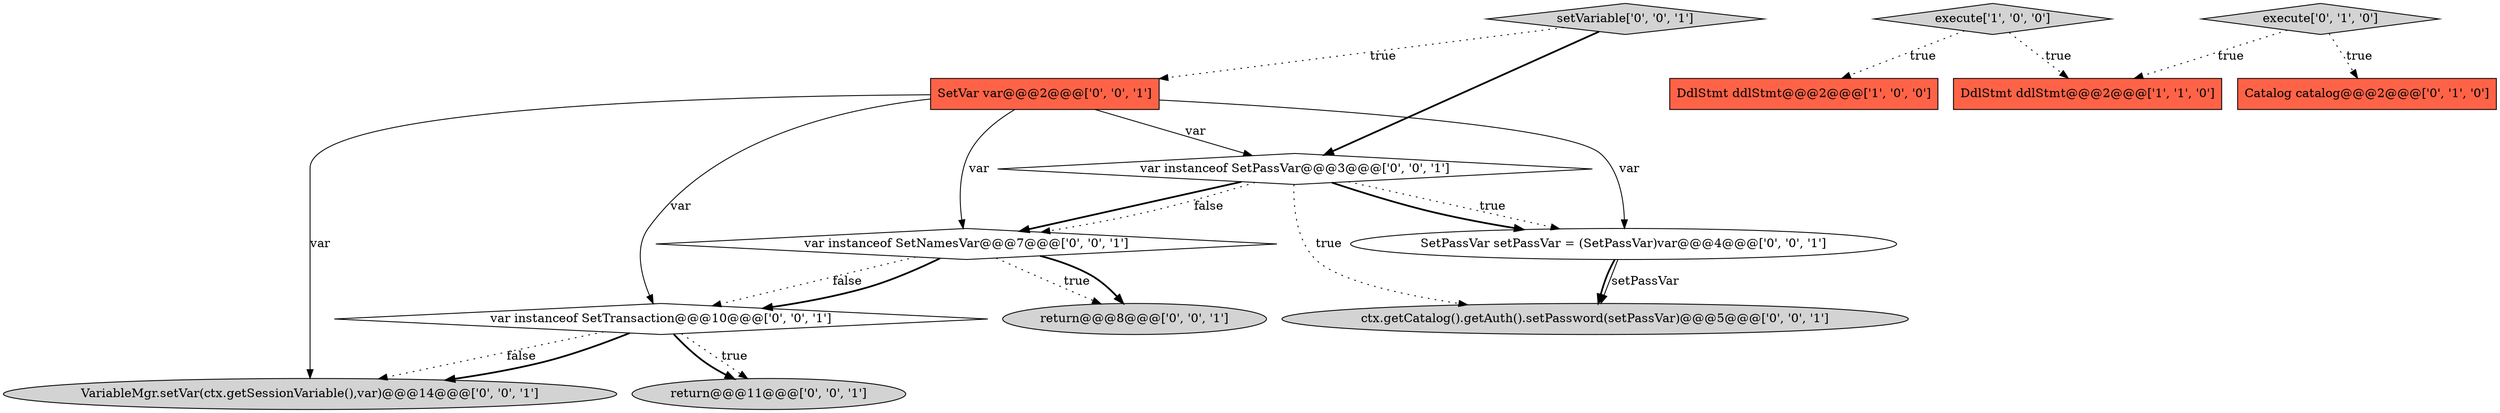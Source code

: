 digraph {
7 [style = filled, label = "VariableMgr.setVar(ctx.getSessionVariable(),var)@@@14@@@['0', '0', '1']", fillcolor = lightgray, shape = ellipse image = "AAA0AAABBB3BBB"];
1 [style = filled, label = "execute['1', '0', '0']", fillcolor = lightgray, shape = diamond image = "AAA0AAABBB1BBB"];
13 [style = filled, label = "var instanceof SetPassVar@@@3@@@['0', '0', '1']", fillcolor = white, shape = diamond image = "AAA0AAABBB3BBB"];
9 [style = filled, label = "var instanceof SetTransaction@@@10@@@['0', '0', '1']", fillcolor = white, shape = diamond image = "AAA0AAABBB3BBB"];
12 [style = filled, label = "SetVar var@@@2@@@['0', '0', '1']", fillcolor = tomato, shape = box image = "AAA0AAABBB3BBB"];
2 [style = filled, label = "DdlStmt ddlStmt@@@2@@@['1', '1', '0']", fillcolor = tomato, shape = box image = "AAA0AAABBB1BBB"];
6 [style = filled, label = "return@@@8@@@['0', '0', '1']", fillcolor = lightgray, shape = ellipse image = "AAA0AAABBB3BBB"];
4 [style = filled, label = "execute['0', '1', '0']", fillcolor = lightgray, shape = diamond image = "AAA0AAABBB2BBB"];
10 [style = filled, label = "setVariable['0', '0', '1']", fillcolor = lightgray, shape = diamond image = "AAA0AAABBB3BBB"];
11 [style = filled, label = "ctx.getCatalog().getAuth().setPassword(setPassVar)@@@5@@@['0', '0', '1']", fillcolor = lightgray, shape = ellipse image = "AAA0AAABBB3BBB"];
0 [style = filled, label = "DdlStmt ddlStmt@@@2@@@['1', '0', '0']", fillcolor = tomato, shape = box image = "AAA0AAABBB1BBB"];
3 [style = filled, label = "Catalog catalog@@@2@@@['0', '1', '0']", fillcolor = tomato, shape = box image = "AAA0AAABBB2BBB"];
14 [style = filled, label = "var instanceof SetNamesVar@@@7@@@['0', '0', '1']", fillcolor = white, shape = diamond image = "AAA0AAABBB3BBB"];
8 [style = filled, label = "return@@@11@@@['0', '0', '1']", fillcolor = lightgray, shape = ellipse image = "AAA0AAABBB3BBB"];
5 [style = filled, label = "SetPassVar setPassVar = (SetPassVar)var@@@4@@@['0', '0', '1']", fillcolor = white, shape = ellipse image = "AAA0AAABBB3BBB"];
9->8 [style = dotted, label="true"];
5->11 [style = solid, label="setPassVar"];
4->3 [style = dotted, label="true"];
10->12 [style = dotted, label="true"];
1->0 [style = dotted, label="true"];
12->14 [style = solid, label="var"];
13->11 [style = dotted, label="true"];
12->13 [style = solid, label="var"];
14->9 [style = dotted, label="false"];
14->9 [style = bold, label=""];
9->7 [style = dotted, label="false"];
14->6 [style = dotted, label="true"];
12->5 [style = solid, label="var"];
12->7 [style = solid, label="var"];
10->13 [style = bold, label=""];
5->11 [style = bold, label=""];
14->6 [style = bold, label=""];
12->9 [style = solid, label="var"];
1->2 [style = dotted, label="true"];
13->5 [style = dotted, label="true"];
9->8 [style = bold, label=""];
13->14 [style = bold, label=""];
13->5 [style = bold, label=""];
13->14 [style = dotted, label="false"];
4->2 [style = dotted, label="true"];
9->7 [style = bold, label=""];
}
